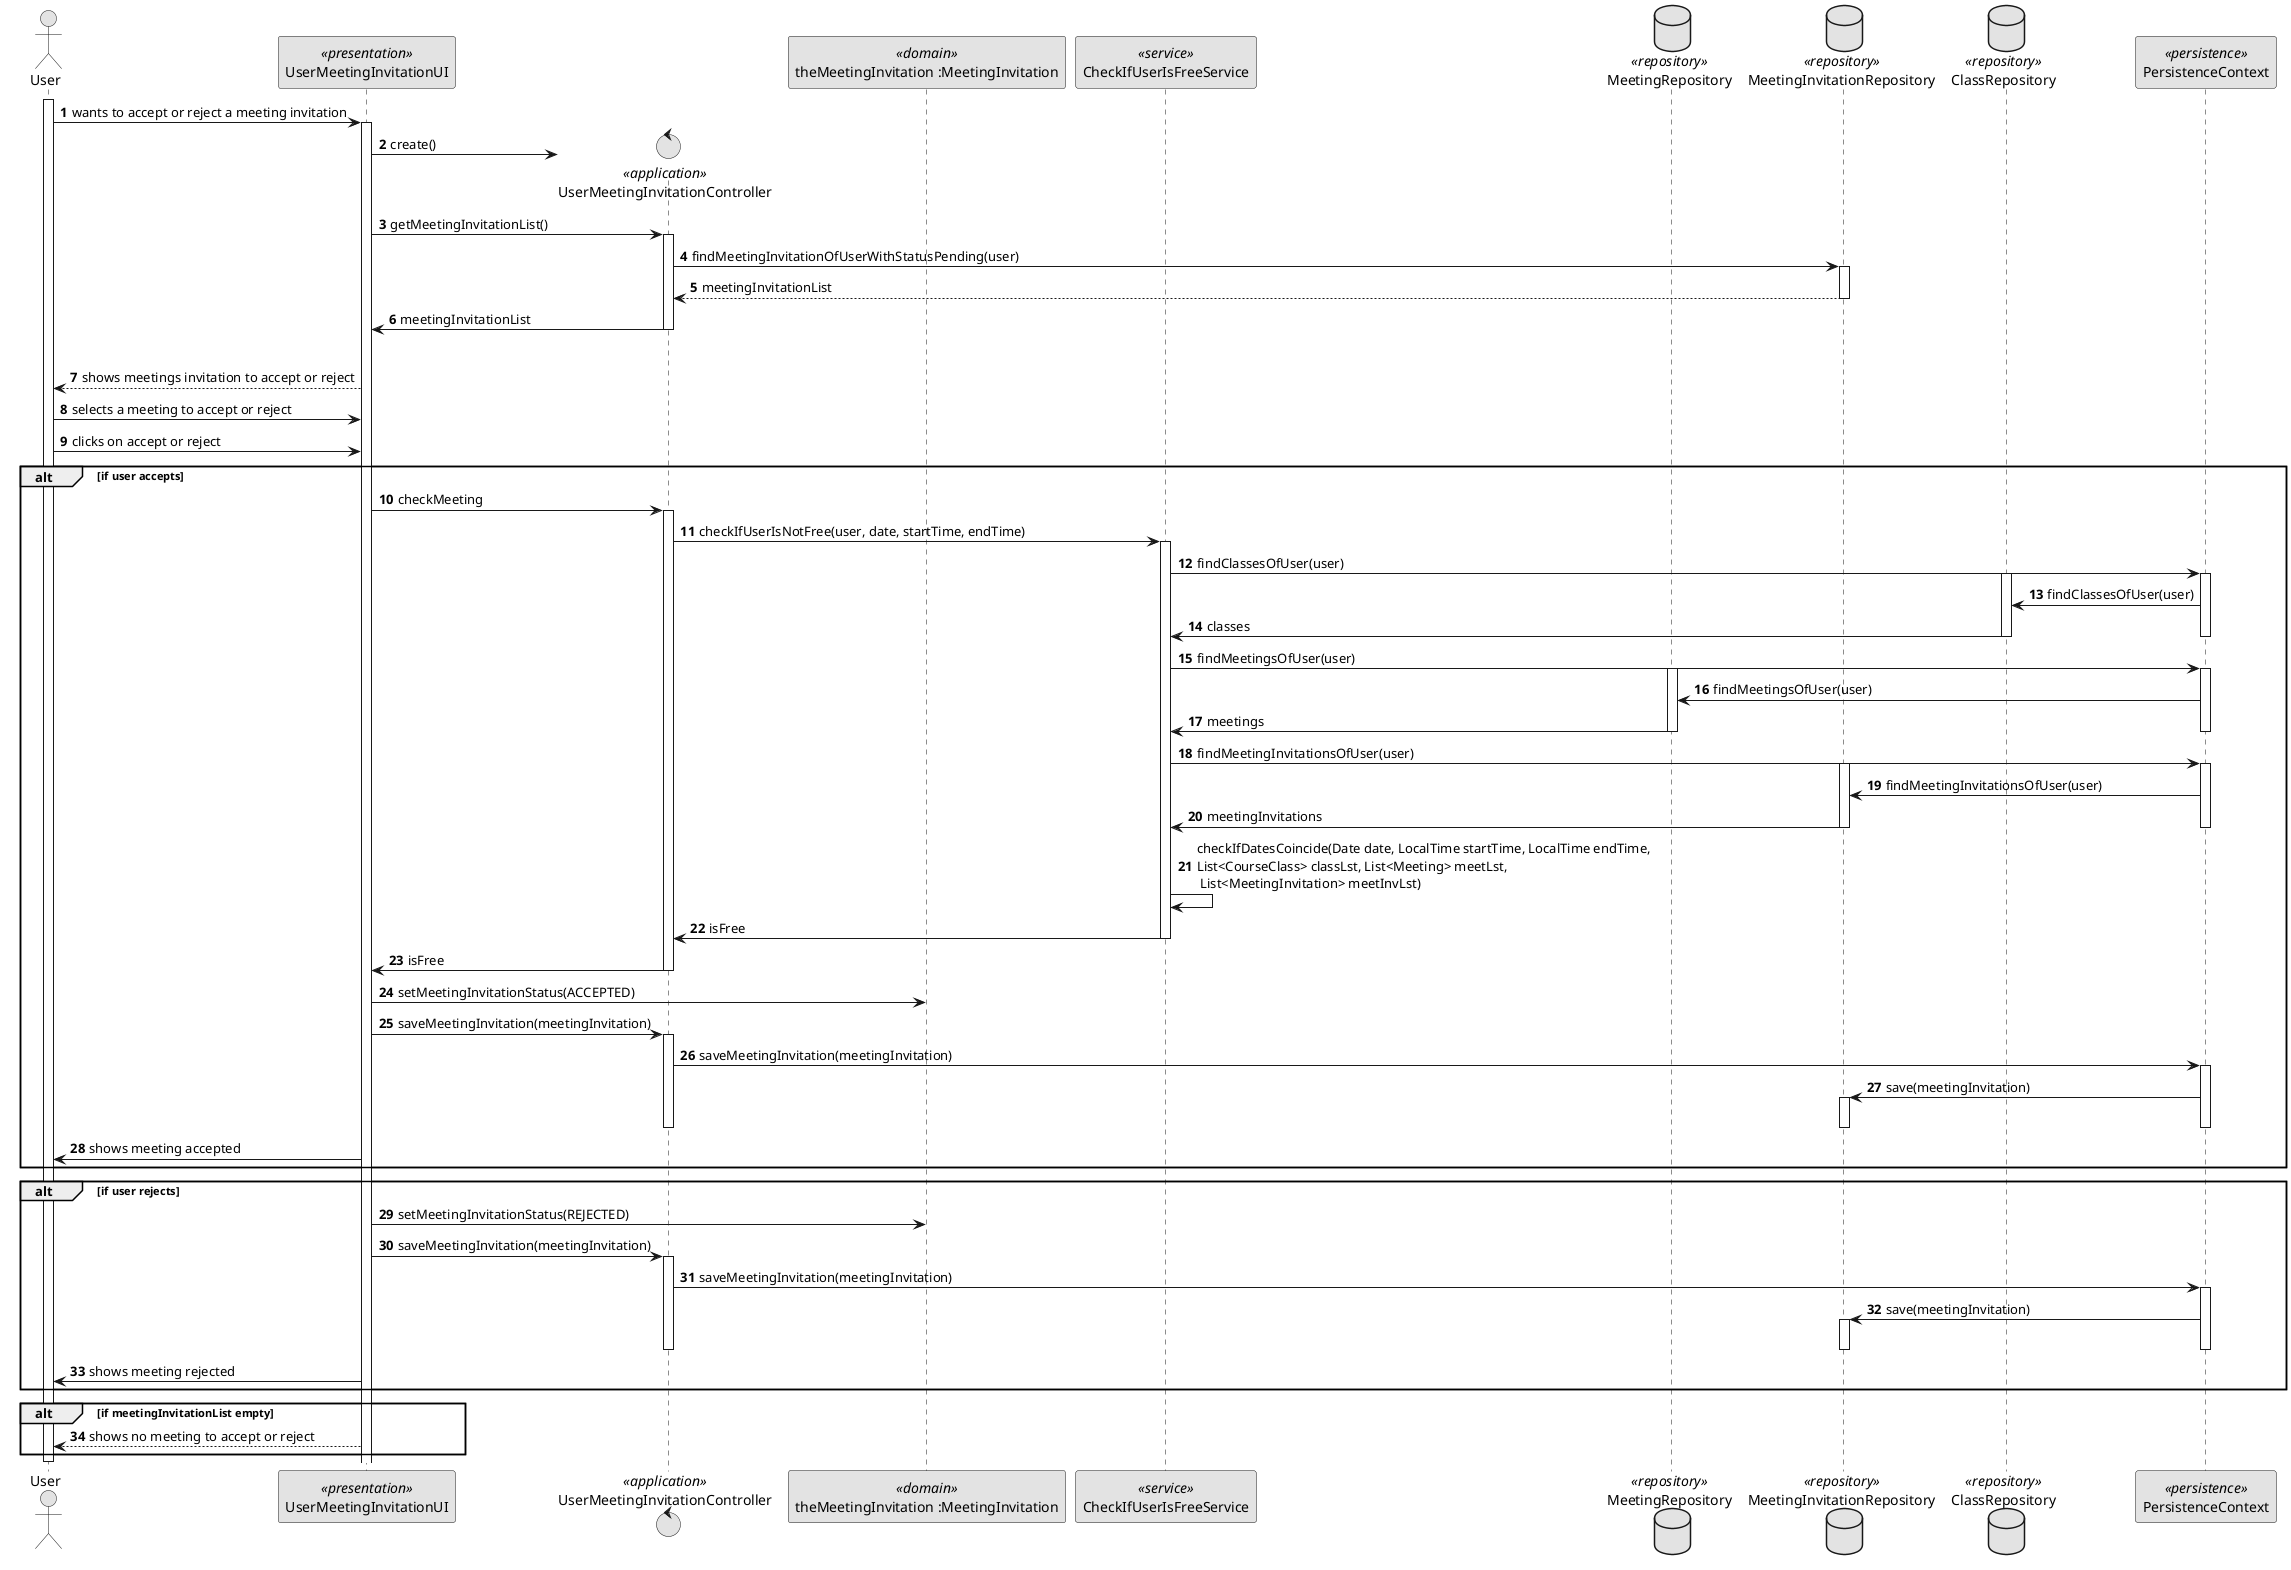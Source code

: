 @startuml
'http://plantuml.com/skinparam.html
skinparam monochrome true
skinparam packageStyle rect
skinparam defaultFontName FG Virgil
skinparam shadowing false

autonumber

actor User as User
participant UserMeetingInvitationUI as UI <<presentation>>
control UserMeetingInvitationController as Controller <<application>>

participant "theMeetingInvitation :MeetingInvitation" as  MeetingInvitation <<domain>>
participant CheckIfUserIsFreeService as CheckIfUserIsFreeService <<service>>
database MeetingRepository as MeetingRepository <<repository>>
database MeetingInvitationRepository as MeetingInvitationRepository <<repository>>
database ClassRepository as ClassRepository <<repository>>
participant PersistenceContext as PersistenceContext <<persistence>>


activate User
User -> UI : wants to accept or reject a meeting invitation

activate UI
    UI -> Controller** : create()
    UI-> Controller: getMeetingInvitationList()
    activate Controller
    Controller->MeetingInvitationRepository: findMeetingInvitationOfUserWithStatusPending(user)
    activate MeetingInvitationRepository
    MeetingInvitationRepository-->Controller: meetingInvitationList
    deactivate MeetingInvitationRepository
    Controller->UI: meetingInvitationList
    deactivate Controller
    alt if meetingInvitationList not empty
        UI --> User: shows meetings invitation to accept or reject
        User -> UI : selects a meeting to accept or reject
        User -> UI : clicks on accept or reject
        alt if user accepts
        UI -> Controller: checkMeeting
        activate Controller
        Controller -> CheckIfUserIsFreeService: checkIfUserIsNotFree(user, date, startTime, endTime)
        activate CheckIfUserIsFreeService
        CheckIfUserIsFreeService -> PersistenceContext: findClassesOfUser(user)
        activate PersistenceContext
        activate ClassRepository
        PersistenceContext -> ClassRepository: findClassesOfUser(user)
        ClassRepository -> CheckIfUserIsFreeService: classes
        deactivate PersistenceContext
        deactivate ClassRepository
        CheckIfUserIsFreeService -> PersistenceContext: findMeetingsOfUser(user)
        activate PersistenceContext
        activate MeetingRepository
        PersistenceContext -> MeetingRepository: findMeetingsOfUser(user)
        MeetingRepository -> CheckIfUserIsFreeService: meetings
        deactivate PersistenceContext
        deactivate MeetingRepository
        CheckIfUserIsFreeService -> PersistenceContext: findMeetingInvitationsOfUser(user)
        activate PersistenceContext
        activate MeetingInvitationRepository
        PersistenceContext -> MeetingInvitationRepository: findMeetingInvitationsOfUser(user)
        MeetingInvitationRepository -> CheckIfUserIsFreeService: meetingInvitations
        deactivate PersistenceContext
        deactivate MeetingInvitationRepository


        CheckIfUserIsFreeService -> CheckIfUserIsFreeService: checkIfDatesCoincide(Date date, LocalTime startTime, LocalTime endTime,\nList<CourseClass> classLst, List<Meeting> meetLst,\n List<MeetingInvitation> meetInvLst)
        CheckIfUserIsFreeService -> Controller: isFree
        deactivate CheckIfUserIsFreeService
        deactivate PersistenceContext
        Controller -> UI: isFree
        deactivate Controller
        UI -> MeetingInvitation: setMeetingInvitationStatus(ACCEPTED)
        UI -> Controller: saveMeetingInvitation(meetingInvitation)
        activate Controller
        Controller -> PersistenceContext: saveMeetingInvitation(meetingInvitation)
        activate PersistenceContext
        PersistenceContext -> MeetingInvitationRepository: save(meetingInvitation)
        activate MeetingInvitationRepository
        deactivate MeetingInvitationRepository
        deactivate PersistenceContext
        deactivate Controller
        UI -> User: shows meeting accepted
        end
        alt if user rejects
        UI -> MeetingInvitation: setMeetingInvitationStatus(REJECTED)
                UI -> Controller: saveMeetingInvitation(meetingInvitation)
                activate Controller
                Controller -> PersistenceContext: saveMeetingInvitation(meetingInvitation)
                activate PersistenceContext
                PersistenceContext -> MeetingInvitationRepository: save(meetingInvitation)
                activate MeetingInvitationRepository
                deactivate MeetingInvitationRepository
                deactivate PersistenceContext
                deactivate Controller
                UI -> User: shows meeting rejected
                end
    alt if meetingInvitationList empty
        UI --> User: shows no meeting to accept or reject
    end

deactivate User




@enduml

